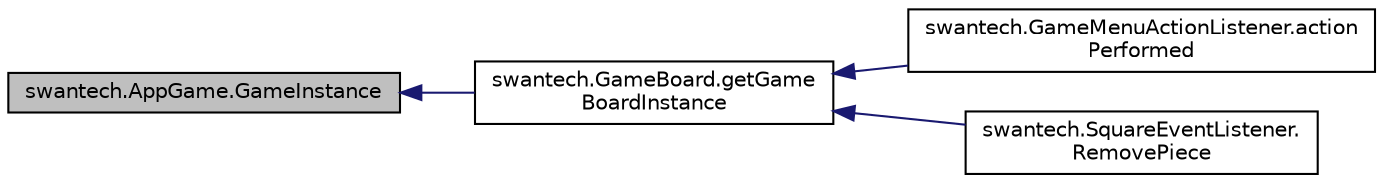digraph "swantech.AppGame.GameInstance"
{
  edge [fontname="Helvetica",fontsize="10",labelfontname="Helvetica",labelfontsize="10"];
  node [fontname="Helvetica",fontsize="10",shape=record];
  rankdir="LR";
  Node1 [label="swantech.AppGame.GameInstance",height=0.2,width=0.4,color="black", fillcolor="grey75", style="filled", fontcolor="black"];
  Node1 -> Node2 [dir="back",color="midnightblue",fontsize="10",style="solid",fontname="Helvetica"];
  Node2 [label="swantech.GameBoard.getGame\lBoardInstance",height=0.2,width=0.4,color="black", fillcolor="white", style="filled",URL="$classswantech_1_1_game_board.html#adf68d07f448466b7cea27014ba5f40b4"];
  Node2 -> Node3 [dir="back",color="midnightblue",fontsize="10",style="solid",fontname="Helvetica"];
  Node3 [label="swantech.GameMenuActionListener.action\lPerformed",height=0.2,width=0.4,color="black", fillcolor="white", style="filled",URL="$classswantech_1_1_game_menu_action_listener.html#a73c3d1d1aee78576d66bae3ca512e514"];
  Node2 -> Node4 [dir="back",color="midnightblue",fontsize="10",style="solid",fontname="Helvetica"];
  Node4 [label="swantech.SquareEventListener.\lRemovePiece",height=0.2,width=0.4,color="black", fillcolor="white", style="filled",URL="$classswantech_1_1_square_event_listener.html#a20ec344e232ddf50aaf2ecac0d26587e"];
}
